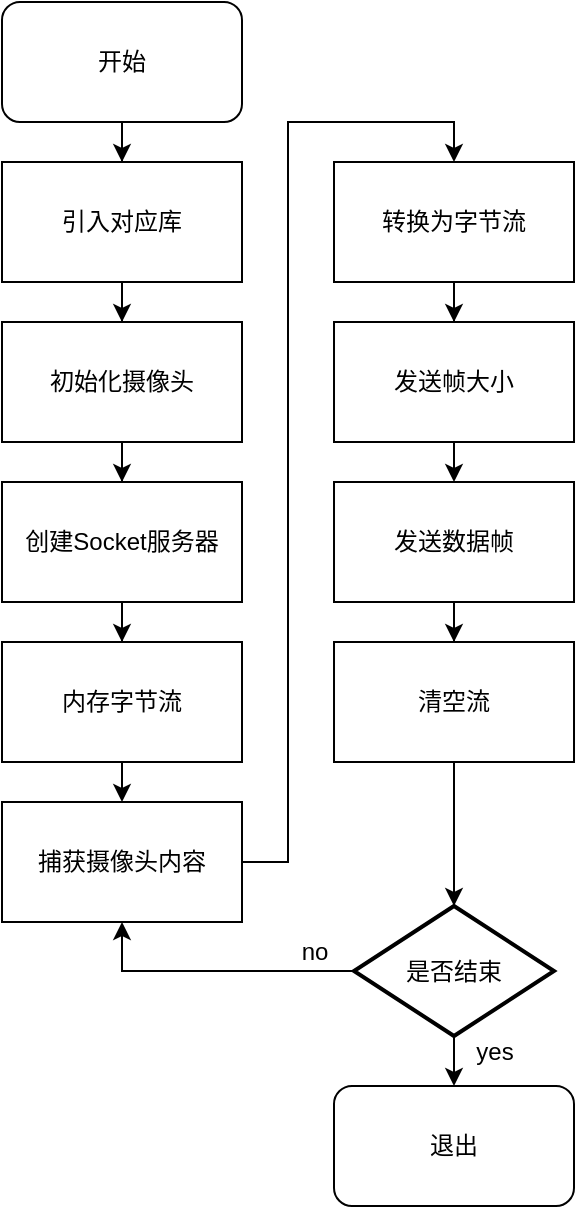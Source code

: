 <mxfile version="27.0.5">
  <diagram name="第 1 页" id="UzkN8hakFtDEIe8yqTf7">
    <mxGraphModel dx="915" dy="596" grid="1" gridSize="10" guides="1" tooltips="1" connect="1" arrows="1" fold="1" page="1" pageScale="1" pageWidth="827" pageHeight="1169" math="0" shadow="0">
      <root>
        <mxCell id="0" />
        <mxCell id="1" parent="0" />
        <mxCell id="EcTyQJ6ZMh3-pEw3XD6m-2" style="edgeStyle=orthogonalEdgeStyle;rounded=0;orthogonalLoop=1;jettySize=auto;html=1;exitX=0.5;exitY=1;exitDx=0;exitDy=0;" edge="1" parent="1" source="EcTyQJ6ZMh3-pEw3XD6m-1" target="EcTyQJ6ZMh3-pEw3XD6m-3">
          <mxGeometry relative="1" as="geometry">
            <mxPoint x="414" y="300" as="targetPoint" />
          </mxGeometry>
        </mxCell>
        <mxCell id="EcTyQJ6ZMh3-pEw3XD6m-1" value="开始" style="rounded=1;whiteSpace=wrap;html=1;" vertex="1" parent="1">
          <mxGeometry x="354" y="170" width="120" height="60" as="geometry" />
        </mxCell>
        <mxCell id="EcTyQJ6ZMh3-pEw3XD6m-4" style="edgeStyle=orthogonalEdgeStyle;rounded=0;orthogonalLoop=1;jettySize=auto;html=1;exitX=0.5;exitY=1;exitDx=0;exitDy=0;" edge="1" parent="1" source="EcTyQJ6ZMh3-pEw3XD6m-3" target="EcTyQJ6ZMh3-pEw3XD6m-5">
          <mxGeometry relative="1" as="geometry">
            <mxPoint x="414" y="360" as="targetPoint" />
          </mxGeometry>
        </mxCell>
        <mxCell id="EcTyQJ6ZMh3-pEw3XD6m-3" value="引入对应库" style="rounded=0;whiteSpace=wrap;html=1;" vertex="1" parent="1">
          <mxGeometry x="354" y="250" width="120" height="60" as="geometry" />
        </mxCell>
        <mxCell id="EcTyQJ6ZMh3-pEw3XD6m-6" style="edgeStyle=orthogonalEdgeStyle;rounded=0;orthogonalLoop=1;jettySize=auto;html=1;exitX=0.5;exitY=1;exitDx=0;exitDy=0;" edge="1" parent="1" source="EcTyQJ6ZMh3-pEw3XD6m-5" target="EcTyQJ6ZMh3-pEw3XD6m-7">
          <mxGeometry relative="1" as="geometry">
            <mxPoint x="420" y="460" as="targetPoint" />
          </mxGeometry>
        </mxCell>
        <mxCell id="EcTyQJ6ZMh3-pEw3XD6m-5" value="初始化摄像头" style="rounded=0;whiteSpace=wrap;html=1;" vertex="1" parent="1">
          <mxGeometry x="354" y="330" width="120" height="60" as="geometry" />
        </mxCell>
        <mxCell id="EcTyQJ6ZMh3-pEw3XD6m-8" style="edgeStyle=orthogonalEdgeStyle;rounded=0;orthogonalLoop=1;jettySize=auto;html=1;exitX=0.5;exitY=1;exitDx=0;exitDy=0;" edge="1" parent="1" source="EcTyQJ6ZMh3-pEw3XD6m-7" target="EcTyQJ6ZMh3-pEw3XD6m-9">
          <mxGeometry relative="1" as="geometry">
            <mxPoint x="414" y="500" as="targetPoint" />
          </mxGeometry>
        </mxCell>
        <mxCell id="EcTyQJ6ZMh3-pEw3XD6m-7" value="创建Socket服务器" style="rounded=0;whiteSpace=wrap;html=1;" vertex="1" parent="1">
          <mxGeometry x="354" y="410" width="120" height="60" as="geometry" />
        </mxCell>
        <mxCell id="EcTyQJ6ZMh3-pEw3XD6m-10" style="edgeStyle=orthogonalEdgeStyle;rounded=0;orthogonalLoop=1;jettySize=auto;html=1;exitX=0.5;exitY=1;exitDx=0;exitDy=0;entryX=0.5;entryY=0;entryDx=0;entryDy=0;" edge="1" parent="1" source="EcTyQJ6ZMh3-pEw3XD6m-9" target="EcTyQJ6ZMh3-pEw3XD6m-11">
          <mxGeometry relative="1" as="geometry">
            <mxPoint x="520" y="220" as="targetPoint" />
          </mxGeometry>
        </mxCell>
        <mxCell id="EcTyQJ6ZMh3-pEw3XD6m-9" value="内存字节流" style="rounded=0;whiteSpace=wrap;html=1;" vertex="1" parent="1">
          <mxGeometry x="354" y="490" width="120" height="60" as="geometry" />
        </mxCell>
        <mxCell id="EcTyQJ6ZMh3-pEw3XD6m-31" style="edgeStyle=orthogonalEdgeStyle;rounded=0;orthogonalLoop=1;jettySize=auto;html=1;exitX=1;exitY=0.5;exitDx=0;exitDy=0;entryX=0.5;entryY=0;entryDx=0;entryDy=0;" edge="1" parent="1" source="EcTyQJ6ZMh3-pEw3XD6m-11" target="EcTyQJ6ZMh3-pEw3XD6m-13">
          <mxGeometry relative="1" as="geometry" />
        </mxCell>
        <mxCell id="EcTyQJ6ZMh3-pEw3XD6m-11" value="捕获摄像头内容" style="rounded=0;whiteSpace=wrap;html=1;" vertex="1" parent="1">
          <mxGeometry x="354" y="570" width="120" height="60" as="geometry" />
        </mxCell>
        <mxCell id="EcTyQJ6ZMh3-pEw3XD6m-14" style="edgeStyle=orthogonalEdgeStyle;rounded=0;orthogonalLoop=1;jettySize=auto;html=1;exitX=0.5;exitY=1;exitDx=0;exitDy=0;" edge="1" parent="1" source="EcTyQJ6ZMh3-pEw3XD6m-13" target="EcTyQJ6ZMh3-pEw3XD6m-15">
          <mxGeometry relative="1" as="geometry">
            <mxPoint x="580.294" y="340" as="targetPoint" />
          </mxGeometry>
        </mxCell>
        <mxCell id="EcTyQJ6ZMh3-pEw3XD6m-13" value="转换为字节流" style="rounded=0;whiteSpace=wrap;html=1;" vertex="1" parent="1">
          <mxGeometry x="520" y="250" width="120" height="60" as="geometry" />
        </mxCell>
        <mxCell id="EcTyQJ6ZMh3-pEw3XD6m-17" style="edgeStyle=orthogonalEdgeStyle;rounded=0;orthogonalLoop=1;jettySize=auto;html=1;exitX=0.5;exitY=1;exitDx=0;exitDy=0;entryX=0.5;entryY=0;entryDx=0;entryDy=0;" edge="1" parent="1" source="EcTyQJ6ZMh3-pEw3XD6m-15" target="EcTyQJ6ZMh3-pEw3XD6m-18">
          <mxGeometry relative="1" as="geometry">
            <mxPoint x="580.294" y="420" as="targetPoint" />
          </mxGeometry>
        </mxCell>
        <mxCell id="EcTyQJ6ZMh3-pEw3XD6m-15" value="发送帧大小" style="rounded=0;whiteSpace=wrap;html=1;" vertex="1" parent="1">
          <mxGeometry x="520.004" y="330" width="120" height="60" as="geometry" />
        </mxCell>
        <mxCell id="EcTyQJ6ZMh3-pEw3XD6m-20" style="edgeStyle=orthogonalEdgeStyle;rounded=0;orthogonalLoop=1;jettySize=auto;html=1;exitX=0.5;exitY=1;exitDx=0;exitDy=0;" edge="1" parent="1" source="EcTyQJ6ZMh3-pEw3XD6m-18" target="EcTyQJ6ZMh3-pEw3XD6m-21">
          <mxGeometry relative="1" as="geometry">
            <mxPoint x="580.294" y="510" as="targetPoint" />
          </mxGeometry>
        </mxCell>
        <mxCell id="EcTyQJ6ZMh3-pEw3XD6m-18" value="发送数据帧" style="rounded=0;whiteSpace=wrap;html=1;" vertex="1" parent="1">
          <mxGeometry x="520.004" y="410" width="120" height="60" as="geometry" />
        </mxCell>
        <mxCell id="EcTyQJ6ZMh3-pEw3XD6m-22" style="edgeStyle=orthogonalEdgeStyle;rounded=0;orthogonalLoop=1;jettySize=auto;html=1;exitX=0.5;exitY=1;exitDx=0;exitDy=0;entryX=0.5;entryY=0;entryDx=0;entryDy=0;entryPerimeter=0;" edge="1" parent="1" source="EcTyQJ6ZMh3-pEw3XD6m-21" target="EcTyQJ6ZMh3-pEw3XD6m-23">
          <mxGeometry relative="1" as="geometry">
            <mxPoint x="580.294" y="580" as="targetPoint" />
          </mxGeometry>
        </mxCell>
        <mxCell id="EcTyQJ6ZMh3-pEw3XD6m-21" value="清空流" style="rounded=0;whiteSpace=wrap;html=1;" vertex="1" parent="1">
          <mxGeometry x="520.004" y="490" width="120" height="60" as="geometry" />
        </mxCell>
        <mxCell id="EcTyQJ6ZMh3-pEw3XD6m-24" style="edgeStyle=orthogonalEdgeStyle;rounded=0;orthogonalLoop=1;jettySize=auto;html=1;exitX=0.5;exitY=1;exitDx=0;exitDy=0;exitPerimeter=0;entryX=0.5;entryY=0;entryDx=0;entryDy=0;" edge="1" parent="1" source="EcTyQJ6ZMh3-pEw3XD6m-23" target="EcTyQJ6ZMh3-pEw3XD6m-25">
          <mxGeometry relative="1" as="geometry">
            <mxPoint x="580.294" y="732" as="targetPoint" />
          </mxGeometry>
        </mxCell>
        <mxCell id="EcTyQJ6ZMh3-pEw3XD6m-32" style="edgeStyle=orthogonalEdgeStyle;rounded=0;orthogonalLoop=1;jettySize=auto;html=1;exitX=0;exitY=0.5;exitDx=0;exitDy=0;exitPerimeter=0;entryX=0.5;entryY=1;entryDx=0;entryDy=0;" edge="1" parent="1" source="EcTyQJ6ZMh3-pEw3XD6m-23" target="EcTyQJ6ZMh3-pEw3XD6m-11">
          <mxGeometry relative="1" as="geometry" />
        </mxCell>
        <mxCell id="EcTyQJ6ZMh3-pEw3XD6m-23" value="是否结束" style="strokeWidth=2;html=1;shape=mxgraph.flowchart.decision;whiteSpace=wrap;" vertex="1" parent="1">
          <mxGeometry x="530" y="622" width="100" height="65" as="geometry" />
        </mxCell>
        <mxCell id="EcTyQJ6ZMh3-pEw3XD6m-25" value="退出" style="rounded=1;whiteSpace=wrap;html=1;" vertex="1" parent="1">
          <mxGeometry x="520" y="712" width="120" height="60" as="geometry" />
        </mxCell>
        <mxCell id="EcTyQJ6ZMh3-pEw3XD6m-26" value="yes" style="text;html=1;align=center;verticalAlign=middle;resizable=0;points=[];autosize=1;strokeColor=none;fillColor=none;" vertex="1" parent="1">
          <mxGeometry x="580" y="680" width="40" height="30" as="geometry" />
        </mxCell>
        <mxCell id="EcTyQJ6ZMh3-pEw3XD6m-30" value="no" style="text;html=1;align=center;verticalAlign=middle;resizable=0;points=[];autosize=1;strokeColor=none;fillColor=none;" vertex="1" parent="1">
          <mxGeometry x="490" y="630" width="40" height="30" as="geometry" />
        </mxCell>
      </root>
    </mxGraphModel>
  </diagram>
</mxfile>
